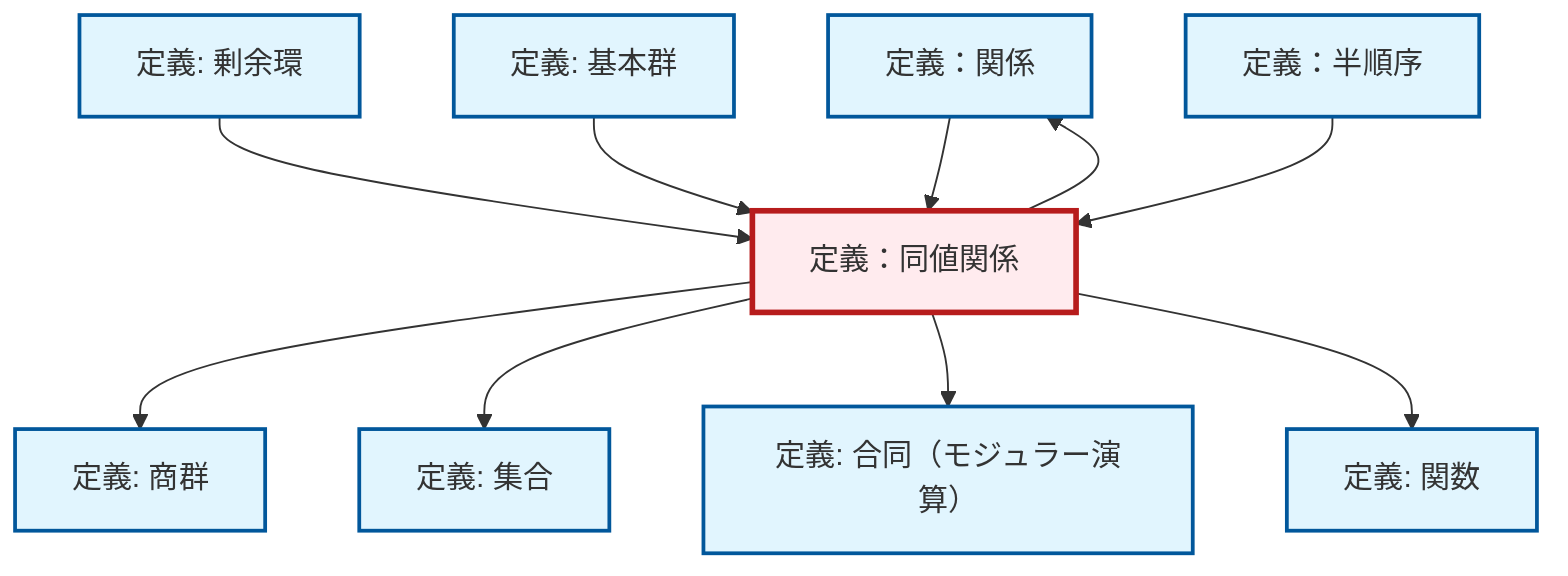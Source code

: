 graph TD
    classDef definition fill:#e1f5fe,stroke:#01579b,stroke-width:2px
    classDef theorem fill:#f3e5f5,stroke:#4a148c,stroke-width:2px
    classDef axiom fill:#fff3e0,stroke:#e65100,stroke-width:2px
    classDef example fill:#e8f5e9,stroke:#1b5e20,stroke-width:2px
    classDef current fill:#ffebee,stroke:#b71c1c,stroke-width:3px
    def-congruence["定義: 合同（モジュラー演算）"]:::definition
    def-quotient-group["定義: 商群"]:::definition
    def-relation["定義：関係"]:::definition
    def-function["定義: 関数"]:::definition
    def-equivalence-relation["定義：同値関係"]:::definition
    def-set["定義: 集合"]:::definition
    def-quotient-ring["定義: 剰余環"]:::definition
    def-partial-order["定義：半順序"]:::definition
    def-fundamental-group["定義: 基本群"]:::definition
    def-quotient-ring --> def-equivalence-relation
    def-equivalence-relation --> def-quotient-group
    def-equivalence-relation --> def-set
    def-equivalence-relation --> def-relation
    def-relation --> def-equivalence-relation
    def-equivalence-relation --> def-congruence
    def-equivalence-relation --> def-function
    def-fundamental-group --> def-equivalence-relation
    def-partial-order --> def-equivalence-relation
    class def-equivalence-relation current